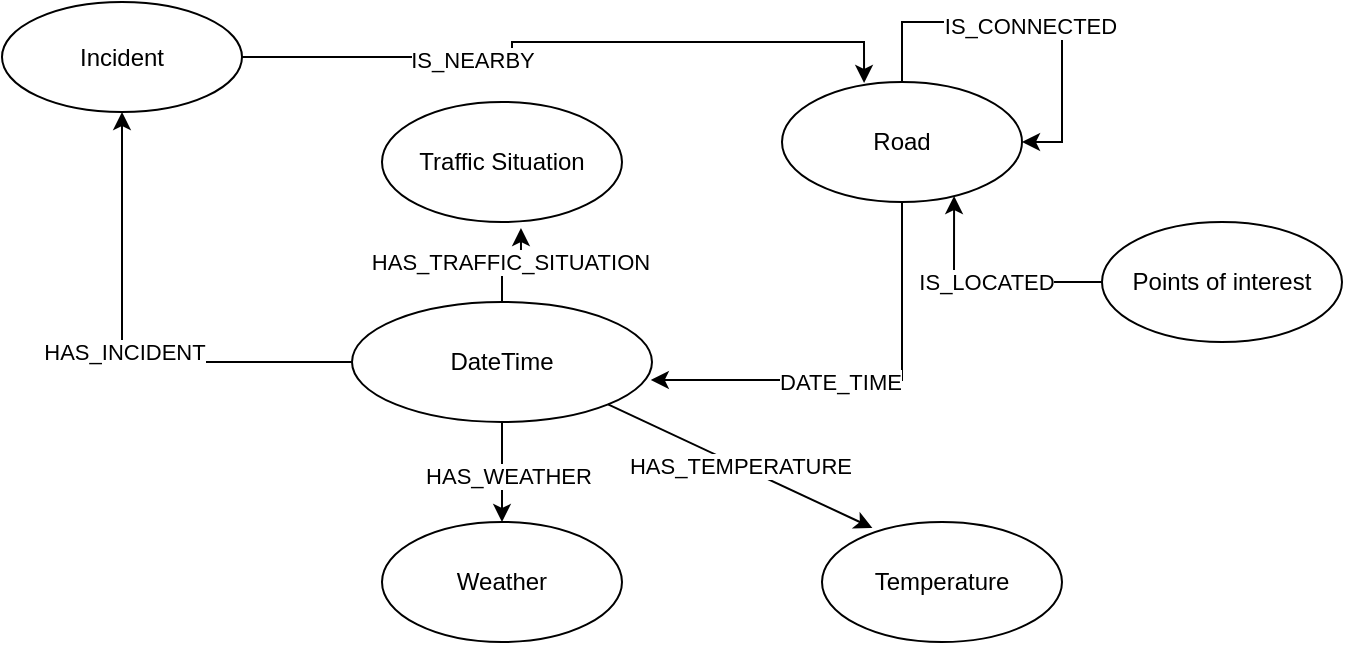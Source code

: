 <mxfile version="20.8.16" type="device"><diagram id="l6fLpSyLQ2XequCTy9tS" name="Page-1"><mxGraphModel dx="2768" dy="379" grid="1" gridSize="10" guides="1" tooltips="1" connect="1" arrows="1" fold="1" page="1" pageScale="1" pageWidth="827" pageHeight="1169" math="0" shadow="0"><root><mxCell id="0"/><mxCell id="1" parent="0"/><mxCell id="zzLDpk-sGfUP1zNuHT5k-7" style="edgeStyle=orthogonalEdgeStyle;rounded=0;orthogonalLoop=1;jettySize=auto;html=1;entryX=0.996;entryY=0.65;entryDx=0;entryDy=0;entryPerimeter=0;" parent="1" source="CVK_DnbALnRQpaXqQVXa-2" target="CVK_DnbALnRQpaXqQVXa-4" edge="1"><mxGeometry relative="1" as="geometry"><Array as="points"><mxPoint x="-540" y="199"/></Array></mxGeometry></mxCell><mxCell id="zzLDpk-sGfUP1zNuHT5k-8" value="DATE_TIME" style="edgeLabel;html=1;align=center;verticalAlign=middle;resizable=0;points=[];" parent="zzLDpk-sGfUP1zNuHT5k-7" vertex="1" connectable="0"><mxGeometry x="0.094" y="2" relative="1" as="geometry"><mxPoint x="-3" y="-1" as="offset"/></mxGeometry></mxCell><mxCell id="CVK_DnbALnRQpaXqQVXa-2" value="Road" style="ellipse;whiteSpace=wrap;html=1;" parent="1" vertex="1"><mxGeometry x="-600" y="50" width="120" height="60" as="geometry"/></mxCell><mxCell id="CVK_DnbALnRQpaXqQVXa-13" value="IS_LOCATED" style="edgeStyle=orthogonalEdgeStyle;rounded=0;orthogonalLoop=1;jettySize=auto;html=1;entryX=0.717;entryY=0.95;entryDx=0;entryDy=0;entryPerimeter=0;" parent="1" source="CVK_DnbALnRQpaXqQVXa-3" target="CVK_DnbALnRQpaXqQVXa-2" edge="1"><mxGeometry relative="1" as="geometry"><mxPoint x="-490" y="130" as="targetPoint"/></mxGeometry></mxCell><mxCell id="CVK_DnbALnRQpaXqQVXa-3" value="Points of interest" style="ellipse;whiteSpace=wrap;html=1;" parent="1" vertex="1"><mxGeometry x="-440" y="120" width="120" height="60" as="geometry"/></mxCell><mxCell id="BgKfWiFMnTX2AtoJ_OBd-2" style="edgeStyle=orthogonalEdgeStyle;rounded=0;orthogonalLoop=1;jettySize=auto;html=1;entryX=0.5;entryY=0;entryDx=0;entryDy=0;" parent="1" source="CVK_DnbALnRQpaXqQVXa-4" target="BgKfWiFMnTX2AtoJ_OBd-1" edge="1"><mxGeometry relative="1" as="geometry"/></mxCell><mxCell id="BgKfWiFMnTX2AtoJ_OBd-3" value="HAS_WEATHER" style="edgeLabel;html=1;align=center;verticalAlign=middle;resizable=0;points=[];" parent="BgKfWiFMnTX2AtoJ_OBd-2" vertex="1" connectable="0"><mxGeometry x="0.08" y="3" relative="1" as="geometry"><mxPoint as="offset"/></mxGeometry></mxCell><mxCell id="jJKXX-mgVOs7kS4YwXCo-3" style="edgeStyle=orthogonalEdgeStyle;rounded=0;orthogonalLoop=1;jettySize=auto;html=1;" parent="1" source="CVK_DnbALnRQpaXqQVXa-4" target="jJKXX-mgVOs7kS4YwXCo-1" edge="1"><mxGeometry relative="1" as="geometry"/></mxCell><mxCell id="jJKXX-mgVOs7kS4YwXCo-4" value="HAS_INCIDENT" style="edgeLabel;html=1;align=center;verticalAlign=middle;resizable=0;points=[];" parent="jJKXX-mgVOs7kS4YwXCo-3" vertex="1" connectable="0"><mxGeometry y="-1" relative="1" as="geometry"><mxPoint as="offset"/></mxGeometry></mxCell><mxCell id="zzLDpk-sGfUP1zNuHT5k-4" value="HAS_TRAFFIC_SITUATION" style="edgeStyle=orthogonalEdgeStyle;rounded=0;orthogonalLoop=1;jettySize=auto;html=1;entryX=0.579;entryY=1.05;entryDx=0;entryDy=0;entryPerimeter=0;" parent="1" source="CVK_DnbALnRQpaXqQVXa-4" target="CVK_DnbALnRQpaXqQVXa-5" edge="1"><mxGeometry relative="1" as="geometry"/></mxCell><mxCell id="CVK_DnbALnRQpaXqQVXa-4" value="DateTime" style="ellipse;whiteSpace=wrap;html=1;" parent="1" vertex="1"><mxGeometry x="-815" y="160" width="150" height="60" as="geometry"/></mxCell><mxCell id="CVK_DnbALnRQpaXqQVXa-5" value="Traffic Situation" style="ellipse;whiteSpace=wrap;html=1;" parent="1" vertex="1"><mxGeometry x="-800" y="60" width="120" height="60" as="geometry"/></mxCell><mxCell id="BgKfWiFMnTX2AtoJ_OBd-1" value="Weather" style="ellipse;whiteSpace=wrap;html=1;" parent="1" vertex="1"><mxGeometry x="-800" y="270" width="120" height="60" as="geometry"/></mxCell><mxCell id="uM7hI6JyogQLXGNQNtPG-5" style="edgeStyle=orthogonalEdgeStyle;rounded=0;orthogonalLoop=1;jettySize=auto;html=1;entryX=0.342;entryY=0.008;entryDx=0;entryDy=0;entryPerimeter=0;" parent="1" source="jJKXX-mgVOs7kS4YwXCo-1" target="CVK_DnbALnRQpaXqQVXa-2" edge="1"><mxGeometry relative="1" as="geometry"/></mxCell><mxCell id="uM7hI6JyogQLXGNQNtPG-6" value="IS_NEARBY" style="edgeLabel;html=1;align=center;verticalAlign=middle;resizable=0;points=[];" parent="uM7hI6JyogQLXGNQNtPG-5" vertex="1" connectable="0"><mxGeometry x="-0.322" y="-1" relative="1" as="geometry"><mxPoint as="offset"/></mxGeometry></mxCell><mxCell id="jJKXX-mgVOs7kS4YwXCo-1" value="Incident&lt;br&gt;" style="ellipse;whiteSpace=wrap;html=1;" parent="1" vertex="1"><mxGeometry x="-990" y="10" width="120" height="55" as="geometry"/></mxCell><mxCell id="jJKXX-mgVOs7kS4YwXCo-5" value="Temperature" style="ellipse;whiteSpace=wrap;html=1;" parent="1" vertex="1"><mxGeometry x="-580" y="270" width="120" height="60" as="geometry"/></mxCell><mxCell id="jJKXX-mgVOs7kS4YwXCo-6" value="HAS_TEMPERATURE" style="endArrow=classic;html=1;rounded=0;exitX=1;exitY=1;exitDx=0;exitDy=0;entryX=0.21;entryY=0.049;entryDx=0;entryDy=0;entryPerimeter=0;" parent="1" source="CVK_DnbALnRQpaXqQVXa-4" target="jJKXX-mgVOs7kS4YwXCo-5" edge="1"><mxGeometry width="50" height="50" relative="1" as="geometry"><mxPoint x="-700" y="460" as="sourcePoint"/><mxPoint x="-520" y="250" as="targetPoint"/></mxGeometry></mxCell><mxCell id="zzLDpk-sGfUP1zNuHT5k-10" style="edgeStyle=orthogonalEdgeStyle;rounded=0;orthogonalLoop=1;jettySize=auto;html=1;entryX=1;entryY=0.5;entryDx=0;entryDy=0;" parent="1" source="CVK_DnbALnRQpaXqQVXa-2" target="CVK_DnbALnRQpaXqQVXa-2" edge="1"><mxGeometry relative="1" as="geometry"><Array as="points"><mxPoint x="-540" y="20"/><mxPoint x="-460" y="20"/><mxPoint x="-460" y="80"/></Array></mxGeometry></mxCell><mxCell id="zzLDpk-sGfUP1zNuHT5k-11" value="IS_CONNECTED" style="edgeLabel;html=1;align=center;verticalAlign=middle;resizable=0;points=[];" parent="zzLDpk-sGfUP1zNuHT5k-10" vertex="1" connectable="0"><mxGeometry x="-0.012" y="-2" relative="1" as="geometry"><mxPoint as="offset"/></mxGeometry></mxCell></root></mxGraphModel></diagram></mxfile>